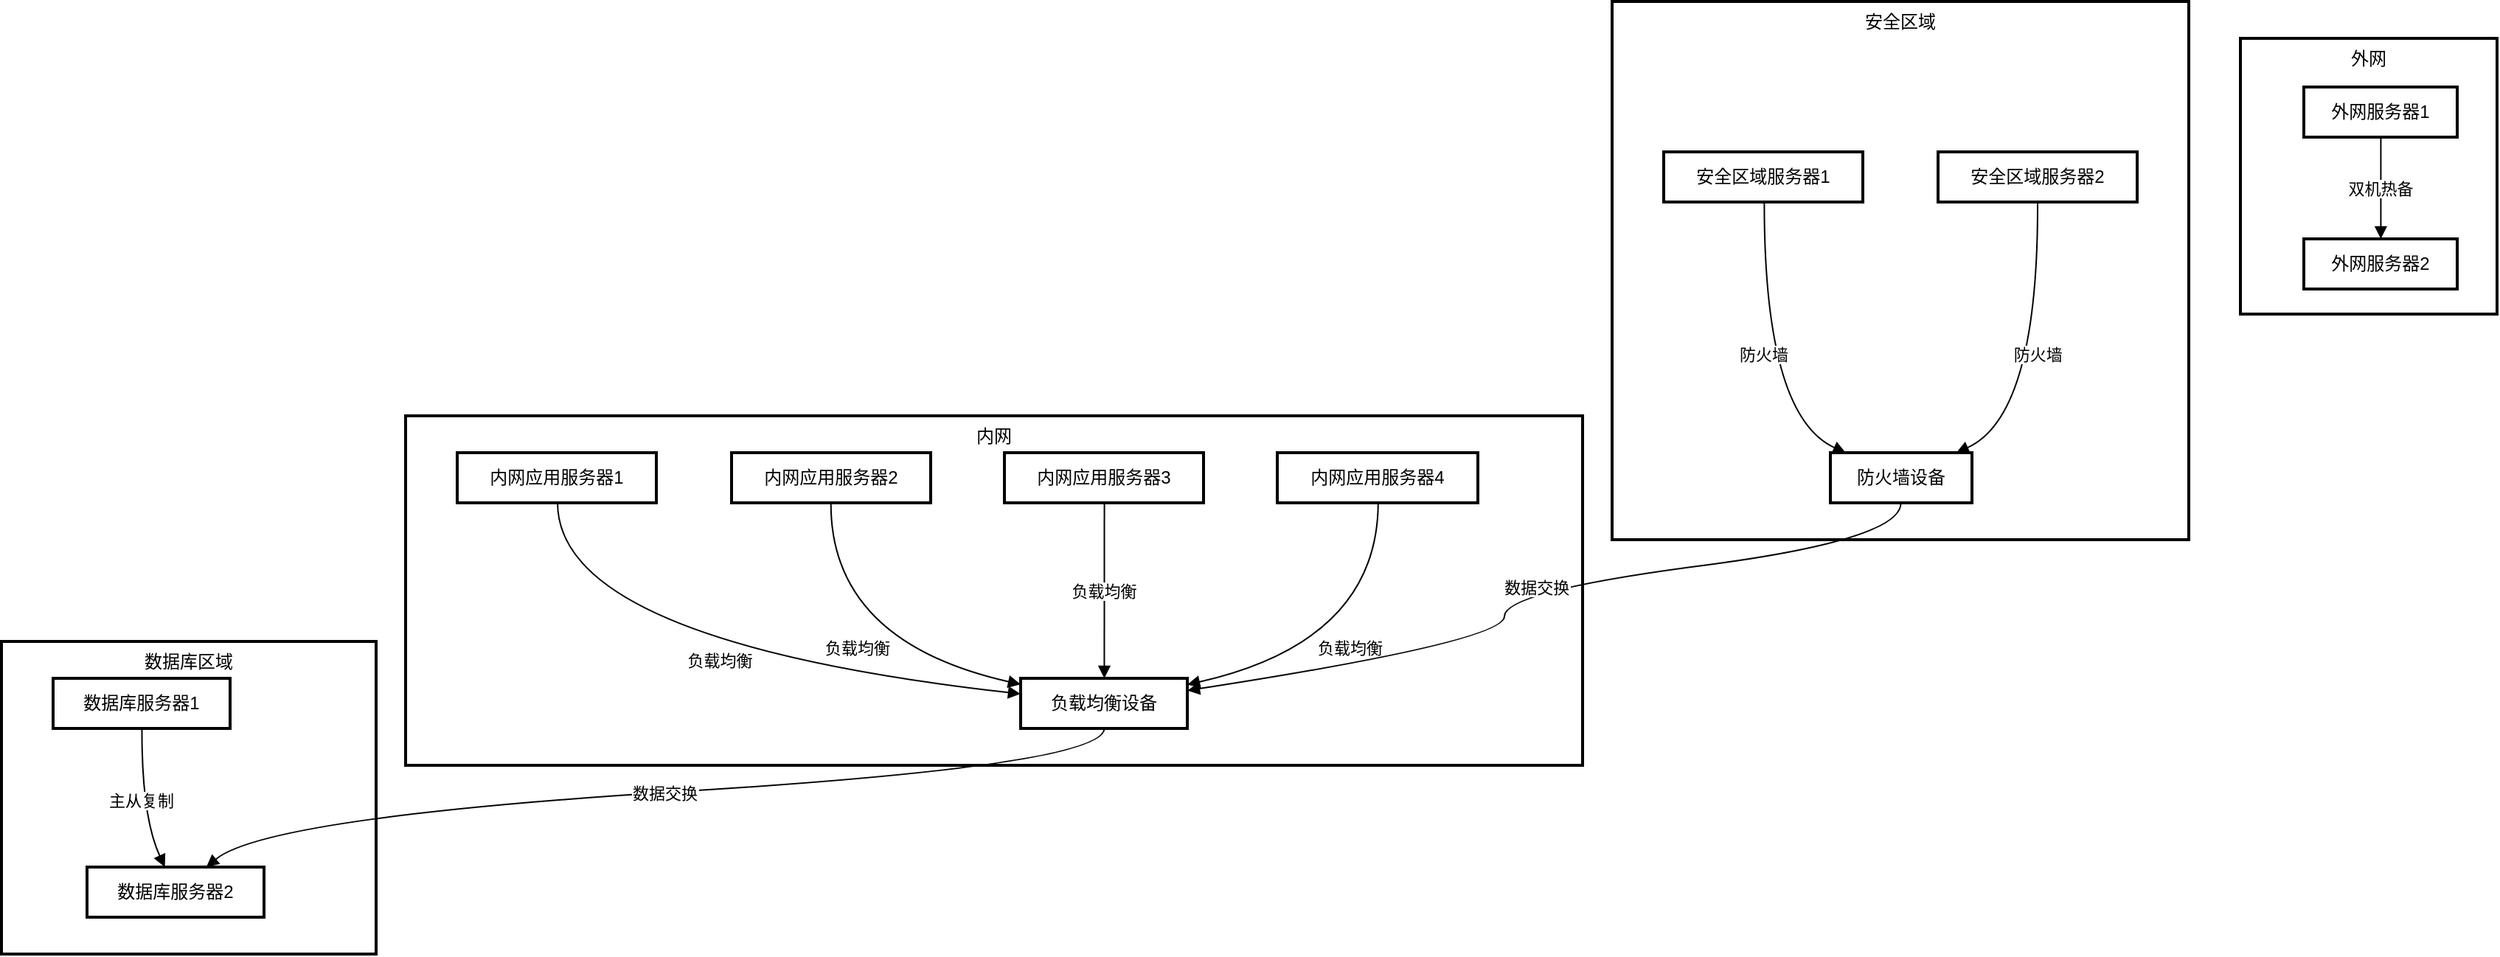 <mxfile version="21.7.5" type="github">
  <diagram name="第 1 页" id="_X8eTjKnc3jm7FoX8MNF">
    <mxGraphModel dx="2074" dy="1118" grid="1" gridSize="10" guides="1" tooltips="1" connect="1" arrows="1" fold="1" page="1" pageScale="1" pageWidth="827" pageHeight="1169" math="0" shadow="0">
      <root>
        <mxCell id="0" />
        <mxCell id="1" parent="0" />
        <mxCell id="IHVzFAHH7_YcVD1t7AA9-1" value="数据库区域" style="whiteSpace=wrap;strokeWidth=2;verticalAlign=top;" vertex="1" parent="1">
          <mxGeometry x="20" y="454" width="254" height="212" as="geometry" />
        </mxCell>
        <mxCell id="IHVzFAHH7_YcVD1t7AA9-2" value="数据库服务器2" style="whiteSpace=wrap;strokeWidth=2;" vertex="1" parent="1">
          <mxGeometry x="78" y="607" width="120" height="34" as="geometry" />
        </mxCell>
        <mxCell id="IHVzFAHH7_YcVD1t7AA9-3" value="数据库服务器1" style="whiteSpace=wrap;strokeWidth=2;" vertex="1" parent="1">
          <mxGeometry x="55" y="479" width="120" height="34" as="geometry" />
        </mxCell>
        <mxCell id="IHVzFAHH7_YcVD1t7AA9-4" value="安全区域" style="whiteSpace=wrap;strokeWidth=2;verticalAlign=top;" vertex="1" parent="1">
          <mxGeometry x="1112" y="20" width="391" height="365" as="geometry" />
        </mxCell>
        <mxCell id="IHVzFAHH7_YcVD1t7AA9-5" value="防火墙设备" style="whiteSpace=wrap;strokeWidth=2;" vertex="1" parent="1">
          <mxGeometry x="1260" y="326" width="96" height="34" as="geometry" />
        </mxCell>
        <mxCell id="IHVzFAHH7_YcVD1t7AA9-6" value="安全区域服务器1" style="whiteSpace=wrap;strokeWidth=2;" vertex="1" parent="1">
          <mxGeometry x="1147" y="122" width="135" height="34" as="geometry" />
        </mxCell>
        <mxCell id="IHVzFAHH7_YcVD1t7AA9-7" value="安全区域服务器2" style="whiteSpace=wrap;strokeWidth=2;" vertex="1" parent="1">
          <mxGeometry x="1333" y="122" width="135" height="34" as="geometry" />
        </mxCell>
        <mxCell id="IHVzFAHH7_YcVD1t7AA9-8" value="内网" style="whiteSpace=wrap;strokeWidth=2;verticalAlign=top;" vertex="1" parent="1">
          <mxGeometry x="294" y="301" width="798" height="237" as="geometry" />
        </mxCell>
        <mxCell id="IHVzFAHH7_YcVD1t7AA9-9" value="负载均衡设备" style="whiteSpace=wrap;strokeWidth=2;" vertex="1" parent="1">
          <mxGeometry x="711" y="479" width="113" height="34" as="geometry" />
        </mxCell>
        <mxCell id="IHVzFAHH7_YcVD1t7AA9-10" value="内网应用服务器1" style="whiteSpace=wrap;strokeWidth=2;" vertex="1" parent="1">
          <mxGeometry x="329" y="326" width="135" height="34" as="geometry" />
        </mxCell>
        <mxCell id="IHVzFAHH7_YcVD1t7AA9-11" value="内网应用服务器2" style="whiteSpace=wrap;strokeWidth=2;" vertex="1" parent="1">
          <mxGeometry x="515" y="326" width="135" height="34" as="geometry" />
        </mxCell>
        <mxCell id="IHVzFAHH7_YcVD1t7AA9-12" value="内网应用服务器3" style="whiteSpace=wrap;strokeWidth=2;" vertex="1" parent="1">
          <mxGeometry x="700" y="326" width="135" height="34" as="geometry" />
        </mxCell>
        <mxCell id="IHVzFAHH7_YcVD1t7AA9-13" value="内网应用服务器4" style="whiteSpace=wrap;strokeWidth=2;" vertex="1" parent="1">
          <mxGeometry x="885" y="326" width="136" height="34" as="geometry" />
        </mxCell>
        <mxCell id="IHVzFAHH7_YcVD1t7AA9-14" value="外网" style="whiteSpace=wrap;strokeWidth=2;verticalAlign=top;" vertex="1" parent="1">
          <mxGeometry x="1538" y="45" width="174" height="187" as="geometry" />
        </mxCell>
        <mxCell id="IHVzFAHH7_YcVD1t7AA9-15" value="外网服务器2" style="whiteSpace=wrap;strokeWidth=2;" vertex="1" parent="IHVzFAHH7_YcVD1t7AA9-14">
          <mxGeometry x="43" y="136" width="104" height="34" as="geometry" />
        </mxCell>
        <mxCell id="IHVzFAHH7_YcVD1t7AA9-16" value="外网服务器1" style="whiteSpace=wrap;strokeWidth=2;" vertex="1" parent="IHVzFAHH7_YcVD1t7AA9-14">
          <mxGeometry x="43" y="33" width="104" height="34" as="geometry" />
        </mxCell>
        <mxCell id="IHVzFAHH7_YcVD1t7AA9-17" value="双机热备" style="curved=1;startArrow=none;endArrow=block;exitX=0.502;exitY=1;entryX=0.502;entryY=0;rounded=0;" edge="1" parent="IHVzFAHH7_YcVD1t7AA9-14" source="IHVzFAHH7_YcVD1t7AA9-16" target="IHVzFAHH7_YcVD1t7AA9-15">
          <mxGeometry relative="1" as="geometry">
            <Array as="points" />
          </mxGeometry>
        </mxCell>
        <mxCell id="IHVzFAHH7_YcVD1t7AA9-18" value="负载均衡" style="curved=1;startArrow=none;endArrow=block;exitX=0.504;exitY=1;entryX=0.002;entryY=0.312;rounded=0;" edge="1" parent="1" source="IHVzFAHH7_YcVD1t7AA9-10" target="IHVzFAHH7_YcVD1t7AA9-9">
          <mxGeometry relative="1" as="geometry">
            <Array as="points">
              <mxPoint x="397" y="454" />
            </Array>
          </mxGeometry>
        </mxCell>
        <mxCell id="IHVzFAHH7_YcVD1t7AA9-19" value="负载均衡" style="curved=1;startArrow=none;endArrow=block;exitX=0.499;exitY=1;entryX=0.002;entryY=0.124;rounded=0;" edge="1" parent="1" source="IHVzFAHH7_YcVD1t7AA9-11" target="IHVzFAHH7_YcVD1t7AA9-9">
          <mxGeometry relative="1" as="geometry">
            <Array as="points">
              <mxPoint x="582" y="454" />
            </Array>
          </mxGeometry>
        </mxCell>
        <mxCell id="IHVzFAHH7_YcVD1t7AA9-20" value="负载均衡" style="curved=1;startArrow=none;endArrow=block;exitX=0.502;exitY=1;entryX=0.502;entryY=0;rounded=0;" edge="1" parent="1" source="IHVzFAHH7_YcVD1t7AA9-12" target="IHVzFAHH7_YcVD1t7AA9-9">
          <mxGeometry relative="1" as="geometry">
            <Array as="points" />
          </mxGeometry>
        </mxCell>
        <mxCell id="IHVzFAHH7_YcVD1t7AA9-21" value="负载均衡" style="curved=1;startArrow=none;endArrow=block;exitX=0.503;exitY=1;entryX=1.002;entryY=0.124;rounded=0;" edge="1" parent="1" source="IHVzFAHH7_YcVD1t7AA9-13" target="IHVzFAHH7_YcVD1t7AA9-9">
          <mxGeometry relative="1" as="geometry">
            <Array as="points">
              <mxPoint x="953" y="454" />
            </Array>
          </mxGeometry>
        </mxCell>
        <mxCell id="IHVzFAHH7_YcVD1t7AA9-22" value="防火墙" style="curved=1;startArrow=none;endArrow=block;exitX=0.505;exitY=0.985;entryX=0.108;entryY=0;rounded=0;" edge="1" parent="1" source="IHVzFAHH7_YcVD1t7AA9-6" target="IHVzFAHH7_YcVD1t7AA9-5">
          <mxGeometry relative="1" as="geometry">
            <Array as="points">
              <mxPoint x="1215" y="301" />
            </Array>
          </mxGeometry>
        </mxCell>
        <mxCell id="IHVzFAHH7_YcVD1t7AA9-23" value="防火墙" style="curved=1;startArrow=none;endArrow=block;exitX=0.5;exitY=0.985;entryX=0.889;entryY=0;rounded=0;" edge="1" parent="1" source="IHVzFAHH7_YcVD1t7AA9-7" target="IHVzFAHH7_YcVD1t7AA9-5">
          <mxGeometry relative="1" as="geometry">
            <Array as="points">
              <mxPoint x="1401" y="301" />
            </Array>
          </mxGeometry>
        </mxCell>
        <mxCell id="IHVzFAHH7_YcVD1t7AA9-24" value="主从复制" style="curved=1;startArrow=none;endArrow=block;exitX=0.502;exitY=1;entryX=0.44;entryY=0;rounded=0;" edge="1" parent="1" source="IHVzFAHH7_YcVD1t7AA9-3" target="IHVzFAHH7_YcVD1t7AA9-2">
          <mxGeometry relative="1" as="geometry">
            <Array as="points">
              <mxPoint x="115" y="573" />
            </Array>
          </mxGeometry>
        </mxCell>
        <mxCell id="IHVzFAHH7_YcVD1t7AA9-25" value="数据交换" style="curved=1;startArrow=none;endArrow=block;exitX=0.498;exitY=1;entryX=1.002;entryY=0.243;rounded=0;" edge="1" parent="1" source="IHVzFAHH7_YcVD1t7AA9-5" target="IHVzFAHH7_YcVD1t7AA9-9">
          <mxGeometry relative="1" as="geometry">
            <Array as="points">
              <mxPoint x="1308" y="385" />
              <mxPoint x="1039" y="420" />
              <mxPoint x="1039" y="454" />
            </Array>
          </mxGeometry>
        </mxCell>
        <mxCell id="IHVzFAHH7_YcVD1t7AA9-26" value="数据交换" style="curved=1;startArrow=none;endArrow=block;exitX=0.502;exitY=1;entryX=0.674;entryY=0;rounded=0;" edge="1" parent="1" source="IHVzFAHH7_YcVD1t7AA9-9" target="IHVzFAHH7_YcVD1t7AA9-2">
          <mxGeometry relative="1" as="geometry">
            <Array as="points">
              <mxPoint x="768" y="538" />
              <mxPoint x="200" y="573" />
            </Array>
          </mxGeometry>
        </mxCell>
      </root>
    </mxGraphModel>
  </diagram>
</mxfile>

